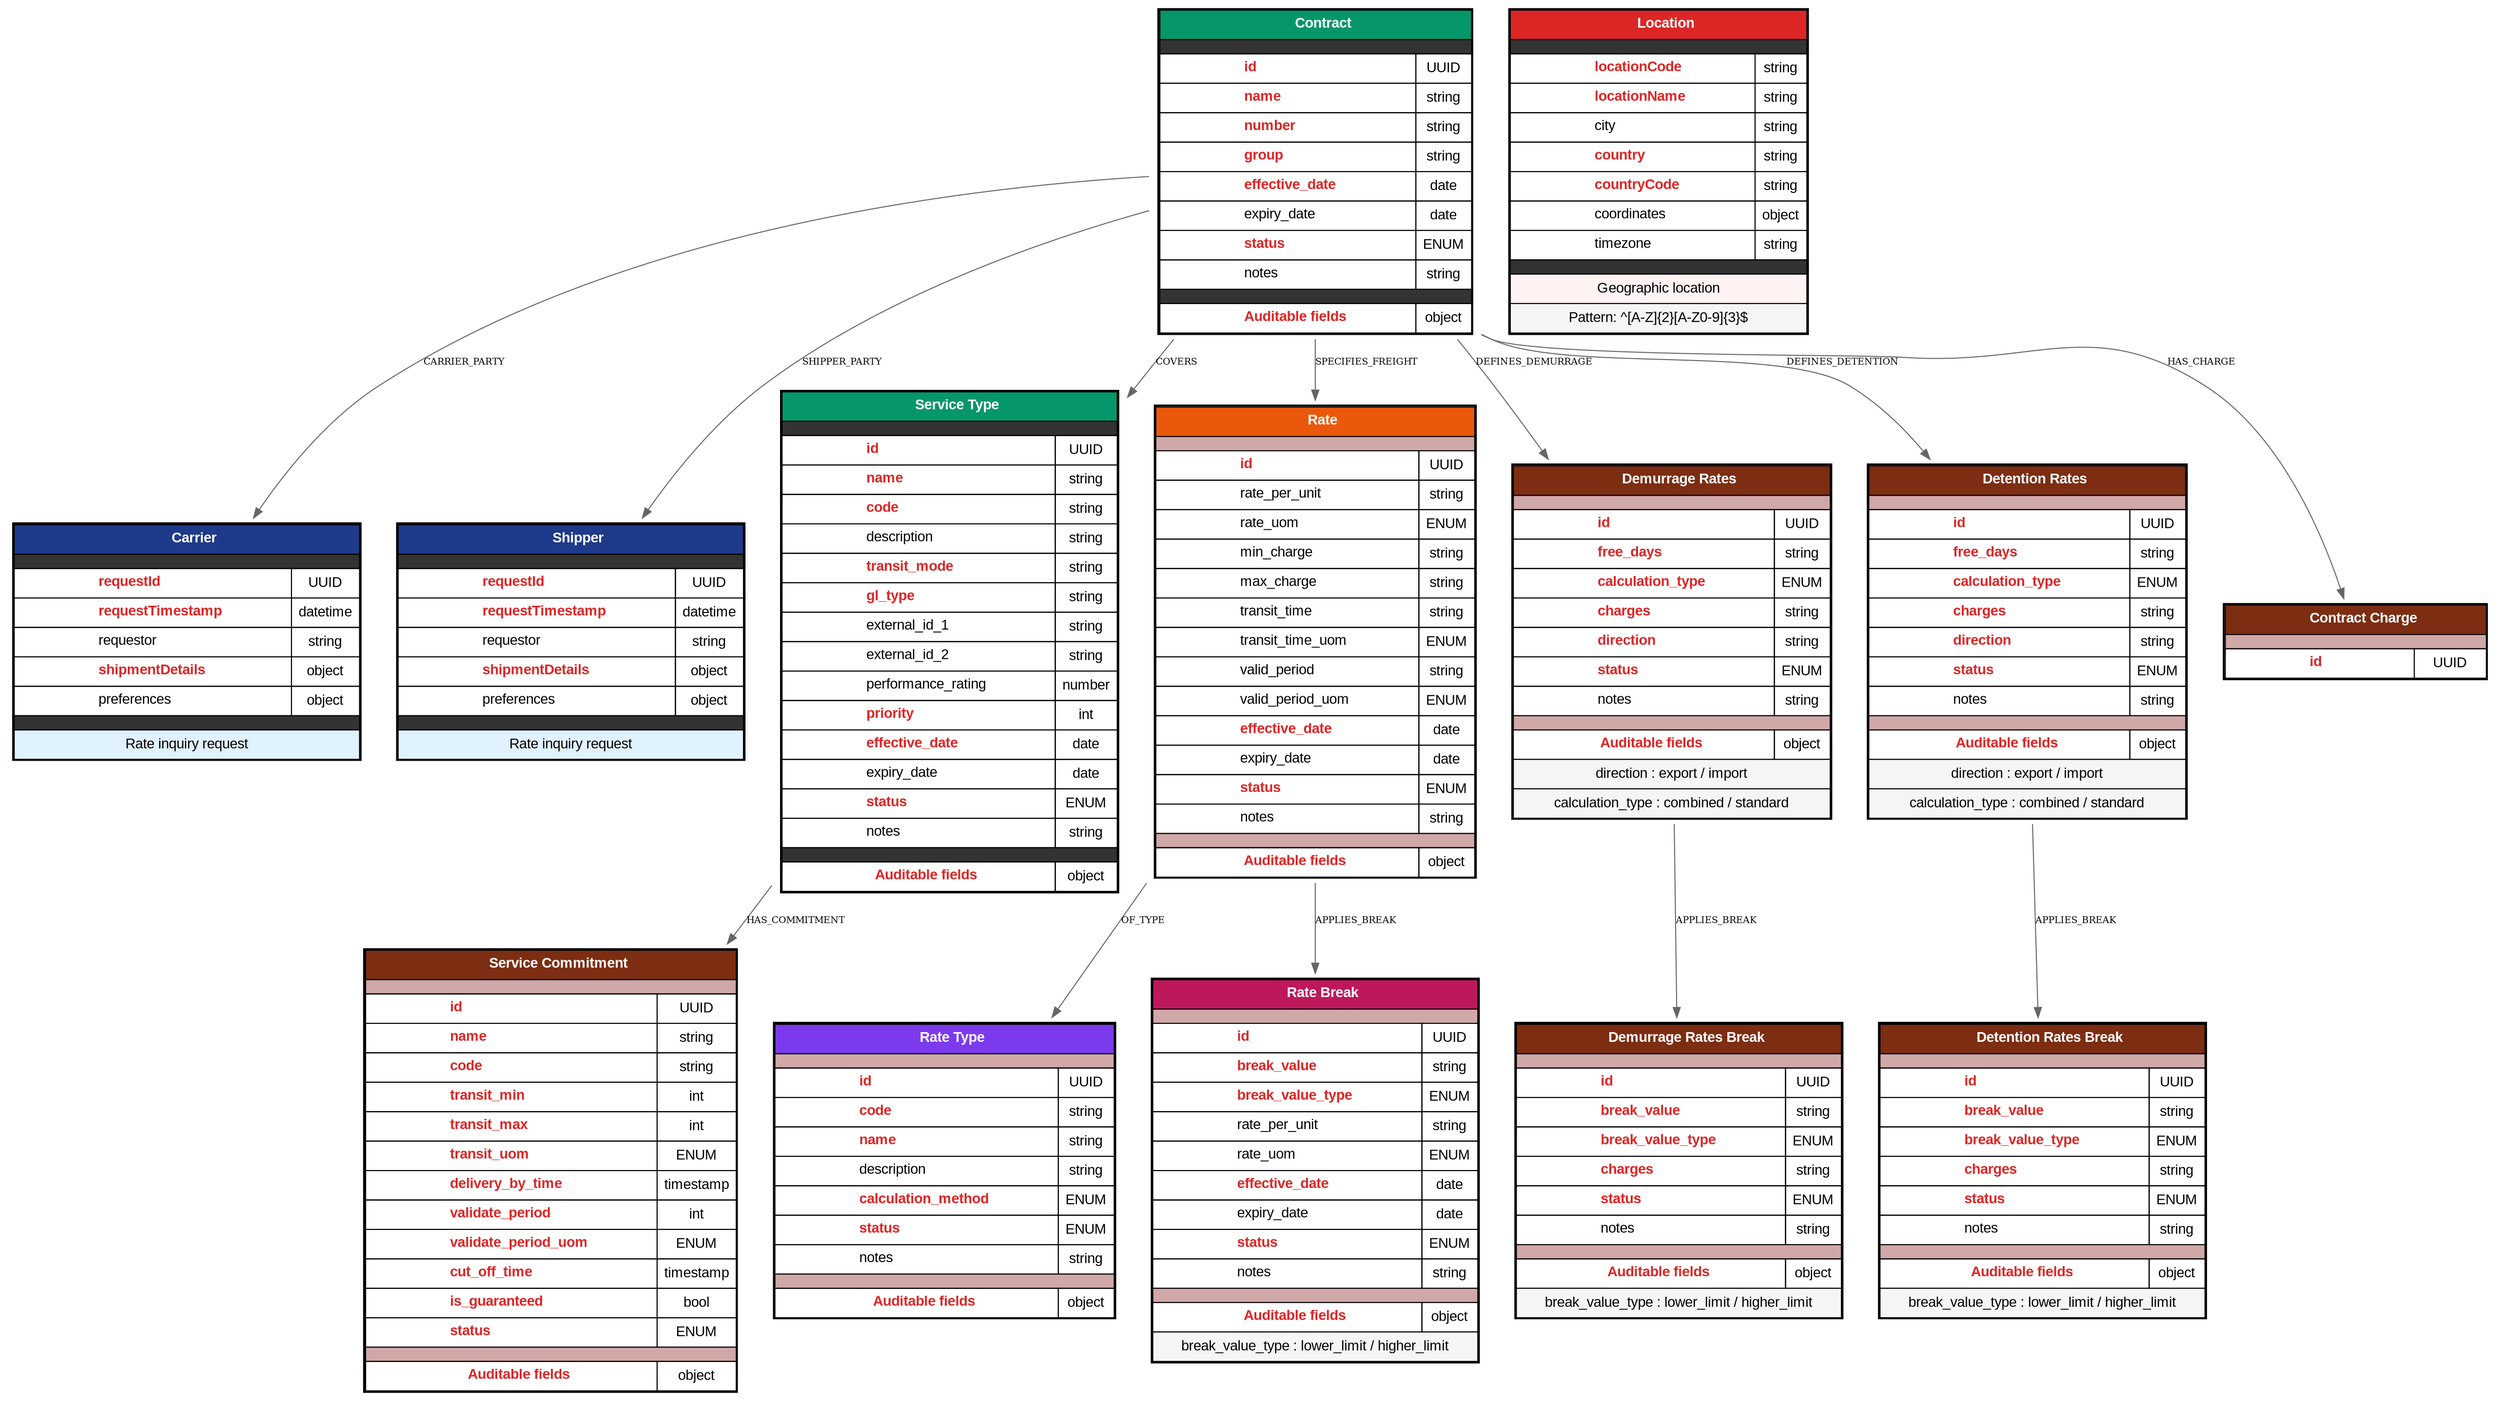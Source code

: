 // Rate Explorer Data Model Visualization
// Version: 1.0

digraph rate_explorer_data_model_visualization {
    rankdir=TB;
    node [fontname="Arial", shape=none];

    // Carrier
    carrier [label=<
        <TABLE BORDER="2" CELLBORDER="1" CELLSPACING="0" CELLPADDING="6">
            <TR>
                <TD BGCOLOR="#1E3A8A" COLSPAN="3">
                    <FONT COLOR="white"><B>Carrier</B></FONT>
                </TD>
            </TR>
            <TR><TD COLSPAN="3" BGCOLOR="#333333" HEIGHT="2"></TD></TR>
            <TR>
                <TD COLSPAN="2" ALIGN="LEFT">
                    <FONT COLOR="#DC2626"><B>requestId</B></FONT>
                </TD>
                <TD><FONT COLOR="#000000">UUID</FONT></TD>
            </TR>
            <TR>
                <TD COLSPAN="2" ALIGN="LEFT">
                    <FONT COLOR="#DC2626"><B>requestTimestamp</B></FONT>
                </TD>
                <TD><FONT COLOR="#000000">datetime</FONT></TD>
            </TR>
            <TR>
                <TD COLSPAN="2" ALIGN="LEFT">
                    <FONT COLOR="#000000">requestor</FONT>
                </TD>
                <TD><FONT COLOR="#000000">string</FONT></TD>
            </TR>
            <TR>
                <TD COLSPAN="2" ALIGN="LEFT">
                    <FONT COLOR="#DC2626"><B>shipmentDetails</B></FONT>
                </TD>
                <TD><FONT COLOR="#000000">object</FONT></TD>
            </TR>
            <TR>
                <TD COLSPAN="2" ALIGN="LEFT">
                    <FONT COLOR="#000000">preferences</FONT>
                </TD>
                <TD><FONT COLOR="#000000">object</FONT></TD>
            </TR>
            <TR><TD COLSPAN="3" BGCOLOR="#333333" HEIGHT="2"></TD></TR>
            <TR><TD COLSPAN="3" BGCOLOR="#E0F2FE">Rate inquiry request</TD></TR>
        </TABLE>
    >];

    // Shipper
    shipper [label=<
        <TABLE BORDER="2" CELLBORDER="1" CELLSPACING="0" CELLPADDING="6">
            <TR>
                <TD BGCOLOR="#1E3A8A" COLSPAN="3">
                    <FONT COLOR="white"><B>Shipper</B></FONT>
                </TD>
            </TR>
            <TR><TD COLSPAN="3" BGCOLOR="#333333" HEIGHT="2"></TD></TR>
            <TR>
                <TD COLSPAN="2" ALIGN="LEFT">
                    <FONT COLOR="#DC2626"><B>requestId</B></FONT>
                </TD>
                <TD><FONT COLOR="#000000">UUID</FONT></TD>
            </TR>
            <TR>
                <TD COLSPAN="2" ALIGN="LEFT">
                    <FONT COLOR="#DC2626"><B>requestTimestamp</B></FONT>
                </TD>
                <TD><FONT COLOR="#000000">datetime</FONT></TD>
            </TR>
            <TR>
                <TD COLSPAN="2" ALIGN="LEFT">
                    <FONT COLOR="#000000">requestor</FONT>
                </TD>
                <TD><FONT COLOR="#000000">string</FONT></TD>
            </TR>
            <TR>
                <TD COLSPAN="2" ALIGN="LEFT">
                    <FONT COLOR="#DC2626"><B>shipmentDetails</B></FONT>
                </TD>
                <TD><FONT COLOR="#000000">object</FONT></TD>
            </TR>
            <TR>
                <TD COLSPAN="2" ALIGN="LEFT">
                    <FONT COLOR="#000000">preferences</FONT>
                </TD>
                <TD><FONT COLOR="#000000">object</FONT></TD>
            </TR>
            <TR><TD COLSPAN="3" BGCOLOR="#333333" HEIGHT="2"></TD></TR>
            <TR><TD COLSPAN="3" BGCOLOR="#E0F2FE">Rate inquiry request</TD></TR>
        </TABLE>
    >];

    // Contract
    contract [label=<
        <TABLE BORDER="2" CELLBORDER="1" CELLSPACING="0" CELLPADDING="6">
            <TR>
                <TD BGCOLOR="#059669" COLSPAN="3">
                    <FONT COLOR="white"><B>Contract</B></FONT>
                </TD>
            </TR>
            <TR><TD COLSPAN="3" BGCOLOR="#333333" HEIGHT="2"></TD></TR>
            <TR>
                <TD COLSPAN="2" ALIGN="LEFT">
                    <FONT COLOR="#DC2626"><B>id</B></FONT>
                </TD>
                <TD><FONT COLOR="#000000">UUID</FONT></TD>
            </TR>
            <TR>
                <TD COLSPAN="2" ALIGN="LEFT">
                    <FONT COLOR="#DC2626"><B>name</B></FONT>
                </TD>
                <TD><FONT COLOR="#000000">string</FONT></TD>
            </TR>
            <TR>
                <TD COLSPAN="2" ALIGN="LEFT">
                    <FONT COLOR="#DC2626"><B>number</B></FONT>
                </TD>
                <TD><FONT COLOR="#000000">string</FONT></TD>
            </TR>
            <TR>
                <TD COLSPAN="2" ALIGN="LEFT">
                    <FONT COLOR="#DC2626"><B>group</B></FONT>
                </TD>
                <TD><FONT COLOR="#000000">string</FONT></TD>
            </TR>
            <TR>
                <TD COLSPAN="2" ALIGN="LEFT">
                    <FONT COLOR="#DC2626"><B>effective_date</B></FONT>
                </TD>
                <TD><FONT COLOR="#000000">date</FONT></TD>
            </TR>
            <TR>
                <TD COLSPAN="2" ALIGN="LEFT">
                    <FONT COLOR="#000000">expiry_date</FONT>
                </TD>
                <TD><FONT COLOR="#000000">date</FONT></TD>
            </TR>
            <TR>
                <TD COLSPAN="2" ALIGN="LEFT">
                    <FONT COLOR="#DC2626"><B>status</B></FONT>
                </TD>
                <TD><FONT COLOR="#000000">ENUM</FONT></TD>
            </TR>
            <TR>
                <TD COLSPAN="2" ALIGN="LEFT">
                    <FONT COLOR="#000000">notes</FONT>
                </TD>
                <TD><FONT COLOR="#000000">string</FONT></TD>
            </TR>
            <TR><TD COLSPAN="3" BGCOLOR="#333333" HEIGHT="2"></TD></TR>
            <TR>
                <TD COLSPAN="2" ALIGN="CENTER">
                    <FONT COLOR="#DC2626"><B>Auditable fields</B></FONT>
                </TD>
                <TD><FONT COLOR="#000000">object</FONT></TD>
            </TR>
        </TABLE>
    >];

    // Service Type
    service_type [label=<
        <TABLE BORDER="2" CELLBORDER="1" CELLSPACING="0" CELLPADDING="6">
            <TR>
                <TD BGCOLOR="#059669" COLSPAN="3">
                    <FONT COLOR="white"><B>Service Type</B></FONT>
                </TD>
            </TR>
            <TR><TD COLSPAN="3" BGCOLOR="#333333" HEIGHT="2"></TD></TR>
            <TR>
                <TD COLSPAN="2" ALIGN="LEFT">
                    <FONT COLOR="#DC2626"><B>id</B></FONT>
                </TD>
                <TD><FONT COLOR="#000000">UUID</FONT></TD>
            </TR>
            <TR>
                <TD COLSPAN="2" ALIGN="LEFT">
                    <FONT COLOR="#DC2626"><B>name</B></FONT>
                </TD>
                <TD><FONT COLOR="#000000">string</FONT></TD>
            </TR>
            <TR>
                <TD COLSPAN="2" ALIGN="LEFT">
                    <FONT COLOR="#DC2626"><B>code</B></FONT>
                </TD>
                <TD><FONT COLOR="#000000">string</FONT></TD>
            </TR>
            <TR>
                <TD COLSPAN="2" ALIGN="LEFT">
                    <FONT COLOR="#000000">description</FONT>
                </TD>
                <TD><FONT COLOR="#000000">string</FONT></TD>
            </TR>
            <TR>
                <TD COLSPAN="2" ALIGN="LEFT">
                    <FONT COLOR="#DC2626"><B>transit_mode</B></FONT>
                </TD>
                <TD><FONT COLOR="#000000">string</FONT></TD>
            </TR>
            <TR>
                <TD COLSPAN="2" ALIGN="LEFT">
                    <FONT COLOR="#DC2626"><B>gl_type</B></FONT>
                </TD>
                <TD><FONT COLOR="#000000">string</FONT></TD>
            </TR>
            <TR>
                <TD COLSPAN="2" ALIGN="LEFT">
                    <FONT COLOR="#000000">external_id_1</FONT>
                </TD>
                <TD><FONT COLOR="#000000">string</FONT></TD>
            </TR>
            <TR>
                <TD COLSPAN="2" ALIGN="LEFT">
                    <FONT COLOR="#000000">external_id_2</FONT>
                </TD>
                <TD><FONT COLOR="#000000">string</FONT></TD>
            </TR>
            <TR>
                <TD COLSPAN="2" ALIGN="LEFT">
                    <FONT COLOR="#000000">performance_rating</FONT>
                </TD>
                <TD><FONT COLOR="#000000">number</FONT></TD>
            </TR>
            <TR>
                <TD COLSPAN="2" ALIGN="LEFT">
                    <FONT COLOR="#DC2626"><B>priority</B></FONT>
                </TD>
                <TD><FONT COLOR="#000000">int</FONT></TD>
            </TR>
            <TR>
                <TD COLSPAN="2" ALIGN="LEFT">
                    <FONT COLOR="#DC2626"><B>effective_date</B></FONT>
                </TD>
                <TD><FONT COLOR="#000000">date</FONT></TD>
            </TR>
            <TR>
                <TD COLSPAN="2" ALIGN="LEFT">
                    <FONT COLOR="#000000">expiry_date</FONT>
                </TD>
                <TD><FONT COLOR="#000000">date</FONT></TD>
            </TR>
            <TR>
                <TD COLSPAN="2" ALIGN="LEFT">
                    <FONT COLOR="#DC2626"><B>status</B></FONT>
                </TD>
                <TD><FONT COLOR="#000000">ENUM</FONT></TD>
            </TR>
            <TR>
                <TD COLSPAN="2" ALIGN="LEFT">
                    <FONT COLOR="#000000">notes</FONT>
                </TD>
                <TD><FONT COLOR="#000000">string</FONT></TD>
            </TR>
            <TR><TD COLSPAN="3" BGCOLOR="#333333" HEIGHT="2"></TD></TR>
            <TR>
                <TD COLSPAN="2" ALIGN="CENTER">
                    <FONT COLOR="#DC2626"><B>Auditable fields</B></FONT>
                </TD>
                <TD><FONT COLOR="#000000">object</FONT></TD>
            </TR>
        </TABLE>
    >];

    // Location
    location [label=<
        <TABLE BORDER="2" CELLBORDER="1" CELLSPACING="0" CELLPADDING="6">
            <TR>
                <TD BGCOLOR="#DC2626" COLSPAN="3">
                    <FONT COLOR="white"><B>Location</B></FONT>
                </TD>
            </TR>
            <TR><TD COLSPAN="3" BGCOLOR="#333333" HEIGHT="2"></TD></TR>
            <TR>
                <TD COLSPAN="2" ALIGN="LEFT">
                    <FONT COLOR="#DC2626"><B>locationCode</B></FONT>
                </TD>
                <TD><FONT COLOR="#000000">string</FONT></TD>
            </TR>
            <TR>
                <TD COLSPAN="2" ALIGN="LEFT">
                    <FONT COLOR="#DC2626"><B>locationName</B></FONT>
                </TD>
                <TD><FONT COLOR="#000000">string</FONT></TD>
            </TR>
            <TR>
                <TD COLSPAN="2" ALIGN="LEFT">
                    <FONT COLOR="#000000">city</FONT>
                </TD>
                <TD><FONT COLOR="#000000">string</FONT></TD>
            </TR>
            <TR>
                <TD COLSPAN="2" ALIGN="LEFT">
                    <FONT COLOR="#DC2626"><B>country</B></FONT>
                </TD>
                <TD><FONT COLOR="#000000">string</FONT></TD>
            </TR>
            <TR>
                <TD COLSPAN="2" ALIGN="LEFT">
                    <FONT COLOR="#DC2626"><B>countryCode</B></FONT>
                </TD>
                <TD><FONT COLOR="#000000">string</FONT></TD>
            </TR>
            <TR>
                <TD COLSPAN="2" ALIGN="LEFT">
                    <FONT COLOR="#000000">coordinates</FONT>
                </TD>
                <TD><FONT COLOR="#000000">object</FONT></TD>
            </TR>
            <TR>
                <TD COLSPAN="2" ALIGN="LEFT">
                    <FONT COLOR="#000000">timezone</FONT>
                </TD>
                <TD><FONT COLOR="#000000">string</FONT></TD>
            </TR>
            <TR><TD COLSPAN="3" BGCOLOR="#333333" HEIGHT="2"></TD></TR>
            <TR><TD COLSPAN="3" BGCOLOR="#FEF2F2">Geographic location</TD></TR>
            <TR><TD COLSPAN="3" BGCOLOR="#F5F5F5" HEIGHT="2">Pattern: ^[A-Z]{2}[A-Z0-9]{3}$</TD></TR>
        </TABLE>
    >];

    // Rate
    rate [label=<
        <TABLE BORDER="2" CELLBORDER="1" CELLSPACING="0" CELLPADDING="6">
            <TR>
                <TD BGCOLOR="#EA580C" COLSPAN="3">
                    <FONT COLOR="white"><B>Rate</B></FONT>
                </TD>
            </TR>
            <TR><TD COLSPAN="3" BGCOLOR="#d0a8a8ff" HEIGHT="2"></TD></TR>
            <TR>
                <TD COLSPAN="2" ALIGN="LEFT">
                    <FONT COLOR="#DC2626"><B>id</B></FONT>
                </TD>
                <TD><FONT COLOR="#000000">UUID</FONT></TD>
            </TR>
            <TR>
                <TD COLSPAN="2" ALIGN="LEFT">
                    <FONT COLOR="#000000">rate_per_unit</FONT>
                </TD>
                <TD><FONT COLOR="#000000">string</FONT></TD>
            </TR>
            <TR>
                <TD COLSPAN="2" ALIGN="LEFT">
                    <FONT COLOR="#000000">rate_uom</FONT>
                </TD>
                <TD><FONT COLOR="#000000">ENUM</FONT></TD>
            </TR>
            <TR>
                <TD COLSPAN="2" ALIGN="LEFT">
                    <FONT COLOR="#000000">min_charge</FONT>
                </TD>
                <TD><FONT COLOR="#000000">string</FONT></TD>
            </TR>
            <TR>
                <TD COLSPAN="2" ALIGN="LEFT">
                    <FONT COLOR="#000000">max_charge</FONT>
                </TD>
                <TD><FONT COLOR="#000000">string</FONT></TD>
            </TR>
            <TR>
                <TD COLSPAN="2" ALIGN="LEFT">
                    <FONT COLOR="#000000">transit_time</FONT>
                </TD>
                <TD><FONT COLOR="#000000">string</FONT></TD>
            </TR>
            <TR>
                <TD COLSPAN="2" ALIGN="LEFT">
                    <FONT COLOR="#000000">transit_time_uom</FONT>
                </TD>
                <TD><FONT COLOR="#000000">ENUM</FONT></TD>
            </TR>
            <TR>
                <TD COLSPAN="2" ALIGN="LEFT">
                    <FONT COLOR="#000000">valid_period</FONT>
                </TD>
                <TD><FONT COLOR="#000000">string</FONT></TD>
            </TR>
            <TR>
                <TD COLSPAN="2" ALIGN="LEFT">
                    <FONT COLOR="#000000">valid_period_uom</FONT>
                </TD>
                <TD><FONT COLOR="#000000">ENUM</FONT></TD>
            </TR>
            <TR>
                <TD COLSPAN="2" ALIGN="LEFT">
                    <FONT COLOR="#DC2626"><B>effective_date</B></FONT>
                </TD>
                <TD><FONT COLOR="#000000">date</FONT></TD>
            </TR>
            <TR>
                <TD COLSPAN="2" ALIGN="LEFT">
                    <FONT COLOR="#000000">expiry_date</FONT>
                </TD>
                <TD><FONT COLOR="#000000">date</FONT></TD>
            </TR>
            <TR>
                <TD COLSPAN="2" ALIGN="LEFT">
                    <FONT COLOR="#DC2626"><B>status</B></FONT>
                </TD>
                <TD><FONT COLOR="#000000">ENUM</FONT></TD>
            </TR>
            <TR>
                <TD COLSPAN="2" ALIGN="LEFT">
                    <FONT COLOR="#000000">notes</FONT>
                </TD>
                <TD><FONT COLOR="#000000">string</FONT></TD>
            </TR>
            <TR><TD COLSPAN="3" BGCOLOR="#d0a8a8ff" HEIGHT="2"></TD></TR>
            <TR>
                <TD COLSPAN="2" ALIGN="CENTER">
                    <FONT COLOR="#DC2626"><B>Auditable fields</B></FONT>
                </TD>
                <TD><FONT COLOR="#000000">object</FONT></TD>
            </TR>
        </TABLE>
    >];

    // Rate Type
    rate_type [label=<
        <TABLE BORDER="2" CELLBORDER="1" CELLSPACING="0" CELLPADDING="6">
            <TR>
                <TD BGCOLOR="#7C3AED" COLSPAN="3">
                    <FONT COLOR="white"><B>Rate Type</B></FONT>
                </TD>
            </TR>
            <TR><TD COLSPAN="3" BGCOLOR="#d0a8a8ff" HEIGHT="2"></TD></TR>
            <TR>
                <TD COLSPAN="2" ALIGN="LEFT">
                    <FONT COLOR="#DC2626"><B>id</B></FONT>
                </TD>
                <TD><FONT COLOR="#000000">UUID</FONT></TD>
            </TR>
            <TR>
                <TD COLSPAN="2" ALIGN="LEFT">
                    <FONT COLOR="#DC2626"><B>code</B></FONT>
                </TD>
                <TD><FONT COLOR="#000000">string</FONT></TD>
            </TR>
            <TR>
                <TD COLSPAN="2" ALIGN="LEFT">
                    <FONT COLOR="#DC2626"><B>name</B></FONT>
                </TD>
                <TD><FONT COLOR="#000000">string</FONT></TD>
            </TR>
            <TR>
                <TD COLSPAN="2" ALIGN="LEFT">
                    <FONT COLOR="#000000">description</FONT>
                </TD>
                <TD><FONT COLOR="#000000">string</FONT></TD>
            </TR>
            <TR>
                <TD COLSPAN="2" ALIGN="LEFT">
                    <FONT COLOR="#DC2626"><B>calculation_method</B></FONT>
                </TD>
                <TD><FONT COLOR="#000000">ENUM</FONT></TD>
            </TR>
            <TR>
                <TD COLSPAN="2" ALIGN="LEFT">
                    <FONT COLOR="#DC2626"><B>status</B></FONT>
                </TD>
                <TD><FONT COLOR="#000000">ENUM</FONT></TD>
            </TR>
            <TR>
                <TD COLSPAN="2" ALIGN="LEFT">
                    <FONT COLOR="#000000">notes</FONT>
                </TD>
                <TD><FONT COLOR="#000000">string</FONT></TD>
            </TR>
            <TR><TD COLSPAN="3" BGCOLOR="#d0a8a8ff" HEIGHT="2"></TD></TR>
            <TR>
                <TD COLSPAN="2" ALIGN="CENTER">
                    <FONT COLOR="#DC2626"><B>Auditable fields</B></FONT>
                </TD>
                <TD><FONT COLOR="#000000">object</FONT></TD>
            </TR>
        </TABLE>
    >];

    // Rate Break
    rate_break [label=<
        <TABLE BORDER="2" CELLBORDER="1" CELLSPACING="0" CELLPADDING="6">
            <TR>
                <TD BGCOLOR="#BE185D" COLSPAN="3">
                    <FONT COLOR="white"><B>Rate Break</B></FONT>
                </TD>
            </TR>
            <TR><TD COLSPAN="3" BGCOLOR="#d0a8a8ff" HEIGHT="2"></TD></TR>
            <TR>
                <TD COLSPAN="2" ALIGN="LEFT">
                    <FONT COLOR="#DC2626"><B>id</B></FONT>
                </TD>
                <TD><FONT COLOR="#000000">UUID</FONT></TD>
            </TR>
            <TR>
                <TD COLSPAN="2" ALIGN="LEFT">
                    <FONT COLOR="#DC2626"><B>break_value</B></FONT>
                </TD>
                <TD><FONT COLOR="#000000">string</FONT></TD>
            </TR>
            <TR>
                <TD COLSPAN="2" ALIGN="LEFT">
                    <FONT COLOR="#DC2626"><B>break_value_type</B></FONT>
                </TD>
                <TD><FONT COLOR="#000000">ENUM</FONT></TD>
            </TR>
            <TR>
                <TD COLSPAN="2" ALIGN="LEFT">
                    <FONT COLOR="#000000">rate_per_unit</FONT>
                </TD>
                <TD><FONT COLOR="#000000">string</FONT></TD>
            </TR>
            <TR>
                <TD COLSPAN="2" ALIGN="LEFT">
                    <FONT COLOR="#000000">rate_uom</FONT>
                </TD>
                <TD><FONT COLOR="#000000">ENUM</FONT></TD>
            </TR>
            <TR>
                <TD COLSPAN="2" ALIGN="LEFT">
                    <FONT COLOR="#DC2626"><B>effective_date</B></FONT>
                </TD>
                <TD><FONT COLOR="#000000">date</FONT></TD>
            </TR>
            <TR>
                <TD COLSPAN="2" ALIGN="LEFT">
                    <FONT COLOR="#000000">expiry_date</FONT>
                </TD>
                <TD><FONT COLOR="#000000">date</FONT></TD>
            </TR>
            <TR>
                <TD COLSPAN="2" ALIGN="LEFT">
                    <FONT COLOR="#DC2626"><B>status</B></FONT>
                </TD>
                <TD><FONT COLOR="#000000">ENUM</FONT></TD>
            </TR>
            <TR>
                <TD COLSPAN="2" ALIGN="LEFT">
                    <FONT COLOR="#000000">notes</FONT>
                </TD>
                <TD><FONT COLOR="#000000">string</FONT></TD>
            </TR>
            <TR><TD COLSPAN="3" BGCOLOR="#d0a8a8ff" HEIGHT="2"></TD></TR>
            <TR>
                <TD COLSPAN="2" ALIGN="CENTER">
                    <FONT COLOR="#DC2626"><B>Auditable fields</B></FONT>
                </TD>
                <TD><FONT COLOR="#000000">object</FONT></TD>
            </TR>
            <TR><TD COLSPAN="3" BGCOLOR="#F5F5F5" HEIGHT="2">break_value_type : lower_limit / higher_limit</TD></TR>
        </TABLE>
    >];

    // Demurrage Rates
    demurrage_rates [label=<
        <TABLE BORDER="2" CELLBORDER="1" CELLSPACING="0" CELLPADDING="6">
            <TR>
                <TD BGCOLOR="#7C2D12" COLSPAN="3">
                    <FONT COLOR="white"><B>Demurrage Rates</B></FONT>
                </TD>
            </TR>
            <TR><TD COLSPAN="3" BGCOLOR="#d0a8a8ff" HEIGHT="2"></TD></TR>
            <TR>
                <TD COLSPAN="2" ALIGN="LEFT">
                    <FONT COLOR="#DC2626"><B>id</B></FONT>
                </TD>
                <TD><FONT COLOR="#000000">UUID</FONT></TD>
            </TR>
            <TR>
                <TD COLSPAN="2" ALIGN="LEFT">
                    <FONT COLOR="#DC2626"><B>free_days</B></FONT>
                </TD>
                <TD><FONT COLOR="#000000">string</FONT></TD>
            </TR>
            <TR>
                <TD COLSPAN="2" ALIGN="LEFT">
                    <FONT COLOR="#DC2626"><B>calculation_type</B></FONT>
                </TD>
                <TD><FONT COLOR="#000000">ENUM</FONT></TD>
            </TR>
            <TR>
                <TD COLSPAN="2" ALIGN="LEFT">
                    <FONT COLOR="#DC2626"><B>charges</B></FONT>
                </TD>
                <TD><FONT COLOR="#000000">string</FONT></TD>
            </TR>
            <TR>
                <TD COLSPAN="2" ALIGN="LEFT">
                    <FONT COLOR="#DC2626"><B>direction</B></FONT>
                </TD>
                <TD><FONT COLOR="#000000">string</FONT></TD>
            </TR>
            <TR>
                <TD COLSPAN="2" ALIGN="LEFT">
                    <FONT COLOR="#DC2626"><B>status</B></FONT>
                </TD>
                <TD><FONT COLOR="#000000">ENUM</FONT></TD>
            </TR>
            <TR>
                <TD COLSPAN="2" ALIGN="LEFT">
                    <FONT COLOR="#000000">notes</FONT>
                </TD>
                <TD><FONT COLOR="#000000">string</FONT></TD>
            </TR>
            <TR><TD COLSPAN="3" BGCOLOR="#d0a8a8ff" HEIGHT="2"></TD></TR>
            <TR>
                <TD COLSPAN="2" ALIGN="CENTER">
                    <FONT COLOR="#DC2626"><B>Auditable fields</B></FONT>
                </TD>
                <TD><FONT COLOR="#000000">object</FONT></TD>
            </TR>
            <TR><TD COLSPAN="3" BGCOLOR="#F5F5F5" HEIGHT="2">direction : export / import</TD></TR>
            <TR><TD COLSPAN="3" BGCOLOR="#F5F5F5" HEIGHT="2">calculation_type : combined / standard</TD></TR>
        </TABLE>
    >];

    // Demurrage Rates Break
    demurrage_rates_break [label=<
        <TABLE BORDER="2" CELLBORDER="1" CELLSPACING="0" CELLPADDING="6">
            <TR>
                <TD BGCOLOR="#7C2D12" COLSPAN="3">
                    <FONT COLOR="white"><B>Demurrage Rates Break</B></FONT>
                </TD>
            </TR>
            <TR><TD COLSPAN="3" BGCOLOR="#d0a8a8ff" HEIGHT="2"></TD></TR>
            <TR>
                <TD COLSPAN="2" ALIGN="LEFT">
                    <FONT COLOR="#DC2626"><B>id</B></FONT>
                </TD>
                <TD><FONT COLOR="#000000">UUID</FONT></TD>
            </TR>
            <TR>
                <TD COLSPAN="2" ALIGN="LEFT">
                    <FONT COLOR="#DC2626"><B>break_value</B></FONT>
                </TD>
                <TD><FONT COLOR="#000000">string</FONT></TD>
            </TR>
            <TR>
                <TD COLSPAN="2" ALIGN="LEFT">
                    <FONT COLOR="#DC2626"><B>break_value_type</B></FONT>
                </TD>
                <TD><FONT COLOR="#000000">ENUM</FONT></TD>
            </TR>
            <TR>
                <TD COLSPAN="2" ALIGN="LEFT">
                    <FONT COLOR="#DC2626"><B>charges</B></FONT>
                </TD>
                <TD><FONT COLOR="#000000">string</FONT></TD>
            </TR>
            <TR>
                <TD COLSPAN="2" ALIGN="LEFT">
                    <FONT COLOR="#DC2626"><B>status</B></FONT>
                </TD>
                <TD><FONT COLOR="#000000">ENUM</FONT></TD>
            </TR>
            <TR>
                <TD COLSPAN="2" ALIGN="LEFT">
                    <FONT COLOR="#000000">notes</FONT>
                </TD>
                <TD><FONT COLOR="#000000">string</FONT></TD>
            </TR>
            <TR><TD COLSPAN="3" BGCOLOR="#d0a8a8ff" HEIGHT="2"></TD></TR>
            <TR>
                <TD COLSPAN="2" ALIGN="CENTER">
                    <FONT COLOR="#DC2626"><B>Auditable fields</B></FONT>
                </TD>
                <TD><FONT COLOR="#000000">object</FONT></TD>
            </TR>
            <TR><TD COLSPAN="3" BGCOLOR="#F5F5F5" HEIGHT="2">break_value_type : lower_limit / higher_limit</TD></TR>
        </TABLE>
    >];

    // Detention Rates
    detention_rates [label=<
        <TABLE BORDER="2" CELLBORDER="1" CELLSPACING="0" CELLPADDING="6">
            <TR>
                <TD BGCOLOR="#7C2D12" COLSPAN="3">
                    <FONT COLOR="white"><B>Detention Rates</B></FONT>
                </TD>
            </TR>
            <TR><TD COLSPAN="3" BGCOLOR="#d0a8a8ff" HEIGHT="2"></TD></TR>
            <TR>
                <TD COLSPAN="2" ALIGN="LEFT">
                    <FONT COLOR="#DC2626"><B>id</B></FONT>
                </TD>
                <TD><FONT COLOR="#000000">UUID</FONT></TD>
            </TR>
            <TR>
                <TD COLSPAN="2" ALIGN="LEFT">
                    <FONT COLOR="#DC2626"><B>free_days</B></FONT>
                </TD>
                <TD><FONT COLOR="#000000">string</FONT></TD>
            </TR>
            <TR>
                <TD COLSPAN="2" ALIGN="LEFT">
                    <FONT COLOR="#DC2626"><B>calculation_type</B></FONT>
                </TD>
                <TD><FONT COLOR="#000000">ENUM</FONT></TD>
            </TR>
            <TR>
                <TD COLSPAN="2" ALIGN="LEFT">
                    <FONT COLOR="#DC2626"><B>charges</B></FONT>
                </TD>
                <TD><FONT COLOR="#000000">string</FONT></TD>
            </TR>
            <TR>
                <TD COLSPAN="2" ALIGN="LEFT">
                    <FONT COLOR="#DC2626"><B>direction</B></FONT>
                </TD>
                <TD><FONT COLOR="#000000">string</FONT></TD>
            </TR>
            <TR>
                <TD COLSPAN="2" ALIGN="LEFT">
                    <FONT COLOR="#DC2626"><B>status</B></FONT>
                </TD>
                <TD><FONT COLOR="#000000">ENUM</FONT></TD>
            </TR>
            <TR>
                <TD COLSPAN="2" ALIGN="LEFT">
                    <FONT COLOR="#000000">notes</FONT>
                </TD>
                <TD><FONT COLOR="#000000">string</FONT></TD>
            </TR>
            <TR><TD COLSPAN="3" BGCOLOR="#d0a8a8ff" HEIGHT="2"></TD></TR>
            <TR>
                <TD COLSPAN="2" ALIGN="CENTER">
                    <FONT COLOR="#DC2626"><B>Auditable fields</B></FONT>
                </TD>
                <TD><FONT COLOR="#000000">object</FONT></TD>
            </TR>
            <TR><TD COLSPAN="3" BGCOLOR="#F5F5F5" HEIGHT="2">direction : export / import</TD></TR>
            <TR><TD COLSPAN="3" BGCOLOR="#F5F5F5" HEIGHT="2">calculation_type : combined / standard</TD></TR>
        </TABLE>
    >];

    // Detention Rates Break
    detention_rates_break [label=<
        <TABLE BORDER="2" CELLBORDER="1" CELLSPACING="0" CELLPADDING="6">
            <TR>
                <TD BGCOLOR="#7C2D12" COLSPAN="3">
                    <FONT COLOR="white"><B>Detention Rates Break</B></FONT>
                </TD>
            </TR>
            <TR><TD COLSPAN="3" BGCOLOR="#d0a8a8ff" HEIGHT="2"></TD></TR>
            <TR>
                <TD COLSPAN="2" ALIGN="LEFT">
                    <FONT COLOR="#DC2626"><B>id</B></FONT>
                </TD>
                <TD><FONT COLOR="#000000">UUID</FONT></TD>
            </TR>
            <TR>
                <TD COLSPAN="2" ALIGN="LEFT">
                    <FONT COLOR="#DC2626"><B>break_value</B></FONT>
                </TD>
                <TD><FONT COLOR="#000000">string</FONT></TD>
            </TR>
            <TR>
                <TD COLSPAN="2" ALIGN="LEFT">
                    <FONT COLOR="#DC2626"><B>break_value_type</B></FONT>
                </TD>
                <TD><FONT COLOR="#000000">ENUM</FONT></TD>
            </TR>
            <TR>
                <TD COLSPAN="2" ALIGN="LEFT">
                    <FONT COLOR="#DC2626"><B>charges</B></FONT>
                </TD>
                <TD><FONT COLOR="#000000">string</FONT></TD>
            </TR>
            <TR>
                <TD COLSPAN="2" ALIGN="LEFT">
                    <FONT COLOR="#DC2626"><B>status</B></FONT>
                </TD>
                <TD><FONT COLOR="#000000">ENUM</FONT></TD>
            </TR>
            <TR>
                <TD COLSPAN="2" ALIGN="LEFT">
                    <FONT COLOR="#000000">notes</FONT>
                </TD>
                <TD><FONT COLOR="#000000">string</FONT></TD>
            </TR>
            <TR><TD COLSPAN="3" BGCOLOR="#d0a8a8ff" HEIGHT="2"></TD></TR>
            <TR>
                <TD COLSPAN="2" ALIGN="CENTER">
                    <FONT COLOR="#DC2626"><B>Auditable fields</B></FONT>
                </TD>
                <TD><FONT COLOR="#000000">object</FONT></TD>
            </TR>
            <TR><TD COLSPAN="3" BGCOLOR="#F5F5F5" HEIGHT="2">break_value_type : lower_limit / higher_limit</TD></TR>
        </TABLE>
    >];

    // Contract Charge
    contract_charge [label=<
        <TABLE BORDER="2" CELLBORDER="1" CELLSPACING="0" CELLPADDING="6">
            <TR>
                <TD BGCOLOR="#7C2D12" COLSPAN="3">
                    <FONT COLOR="white"><B>Contract Charge</B></FONT>
                </TD>
            </TR>
            <TR><TD COLSPAN="3" BGCOLOR="#d0a8a8ff" HEIGHT="2"></TD></TR>
            <TR>
                <TD COLSPAN="2" ALIGN="LEFT">
                    <FONT COLOR="#DC2626"><B>id</B></FONT>
                </TD>
                <TD><FONT COLOR="#000000">UUID</FONT></TD>
            </TR>
        </TABLE>
    >];

    // Service Commitment
    service_commitment [label=<
        <TABLE BORDER="2" CELLBORDER="1" CELLSPACING="0" CELLPADDING="6">
            <TR>
                <TD BGCOLOR="#7C2D12" COLSPAN="3">
                    <FONT COLOR="white"><B>Service Commitment</B></FONT>
                </TD>
            </TR>
            <TR><TD COLSPAN="3" BGCOLOR="#d0a8a8ff" HEIGHT="2"></TD></TR>
            <TR>
                <TD COLSPAN="2" ALIGN="LEFT">
                    <FONT COLOR="#DC2626"><B>id</B></FONT>
                </TD>
                <TD><FONT COLOR="#000000">UUID</FONT></TD>
            </TR>
            <TR>
                <TD COLSPAN="2" ALIGN="LEFT">
                    <FONT COLOR="#DC2626"><B>name</B></FONT>
                </TD>
                <TD><FONT COLOR="#000000">string</FONT></TD>
            </TR>
            <TR>
                <TD COLSPAN="2" ALIGN="LEFT">
                    <FONT COLOR="#DC2626"><B>code</B></FONT>
                </TD>
                <TD><FONT COLOR="#000000">string</FONT></TD>
            </TR>
            <TR>
                <TD COLSPAN="2" ALIGN="LEFT">
                    <FONT COLOR="#DC2626"><B>transit_min</B></FONT>
                </TD>
                <TD><FONT COLOR="#000000">int</FONT></TD>
            </TR>
            <TR>
                <TD COLSPAN="2" ALIGN="LEFT">
                    <FONT COLOR="#DC2626"><B>transit_max</B></FONT>
                </TD>
                <TD><FONT COLOR="#000000">int</FONT></TD>
            </TR>
            <TR>
                <TD COLSPAN="2" ALIGN="LEFT">
                    <FONT COLOR="#DC2626"><B>transit_uom</B></FONT>
                </TD>
                <TD><FONT COLOR="#000000">ENUM</FONT></TD>
            </TR>
            <TR>
                <TD COLSPAN="2" ALIGN="LEFT">
                    <FONT COLOR="#DC2626"><B>delivery_by_time</B></FONT>
                </TD>
                <TD><FONT COLOR="#000000">timestamp</FONT></TD>
            </TR>
            <TR>
                <TD COLSPAN="2" ALIGN="LEFT">
                    <FONT COLOR="#DC2626"><B>validate_period</B></FONT>
                </TD>
                <TD><FONT COLOR="#000000">int</FONT></TD>
            </TR>
            <TR>
                <TD COLSPAN="2" ALIGN="LEFT">
                    <FONT COLOR="#DC2626"><B>validate_period_uom</B></FONT>
                </TD>
                <TD><FONT COLOR="#000000">ENUM</FONT></TD>
            </TR>
            <TR>
                <TD COLSPAN="2" ALIGN="LEFT">
                    <FONT COLOR="#DC2626"><B>cut_off_time</B></FONT>
                </TD>
                <TD><FONT COLOR="#000000">timestamp</FONT></TD>
            </TR>
            <TR>
                <TD COLSPAN="2" ALIGN="LEFT">
                    <FONT COLOR="#DC2626"><B>is_guaranteed</B></FONT>
                </TD>
                <TD><FONT COLOR="#000000">bool</FONT></TD>
            </TR>
            <TR>
                <TD COLSPAN="2" ALIGN="LEFT">
                    <FONT COLOR="#DC2626"><B>status</B></FONT>
                </TD>
                <TD><FONT COLOR="#000000">ENUM</FONT></TD>
            </TR>
            <TR><TD COLSPAN="3" BGCOLOR="#d0a8a8ff" HEIGHT="2"></TD></TR>
            <TR>
                <TD COLSPAN="2" ALIGN="CENTER">
                    <FONT COLOR="#DC2626"><B>Auditable fields</B></FONT>
                </TD>
                <TD><FONT COLOR="#000000">object</FONT></TD>
            </TR>
        </TABLE>
    >];

    // Relationships
    contract -> carrier [label="CARRIER_PARTY", fontsize=9, color="#666666"];
    contract -> shipper [label="SHIPPER_PARTY", fontsize=9, color="#666666"];
    contract -> rate [label="SPECIFIES_FREIGHT", fontsize=9, color="#666666"];
    contract -> service_type [label="COVERS", fontsize=9, color="#666666"];
    contract -> contract_charge [label="HAS_CHARGE", fontsize=9, color="#666666"];
    contract -> demurrage_rates [label="DEFINES_DEMURRAGE", fontsize=9, color="#666666"];
    contract -> detention_rates [label="DEFINES_DETENTION", fontsize=9, color="#666666"];
    rate -> rate_type [label="OF_TYPE", fontsize=9, color="#666666"];
    rate -> rate_break [label="APPLIES_BREAK", fontsize=9, color="#666666"];
    demurrage_rates -> demurrage_rates_break [label="APPLIES_BREAK", fontsize=9, color="#666666"];
    detention_rates -> detention_rates_break [label="APPLIES_BREAK", fontsize=9, color="#666666"];
    service_type -> service_commitment [label="HAS_COMMITMENT", fontsize=9, color="#666666"];

    // Layout hints
    {rank=same; rate_type; rate_break;}
}
